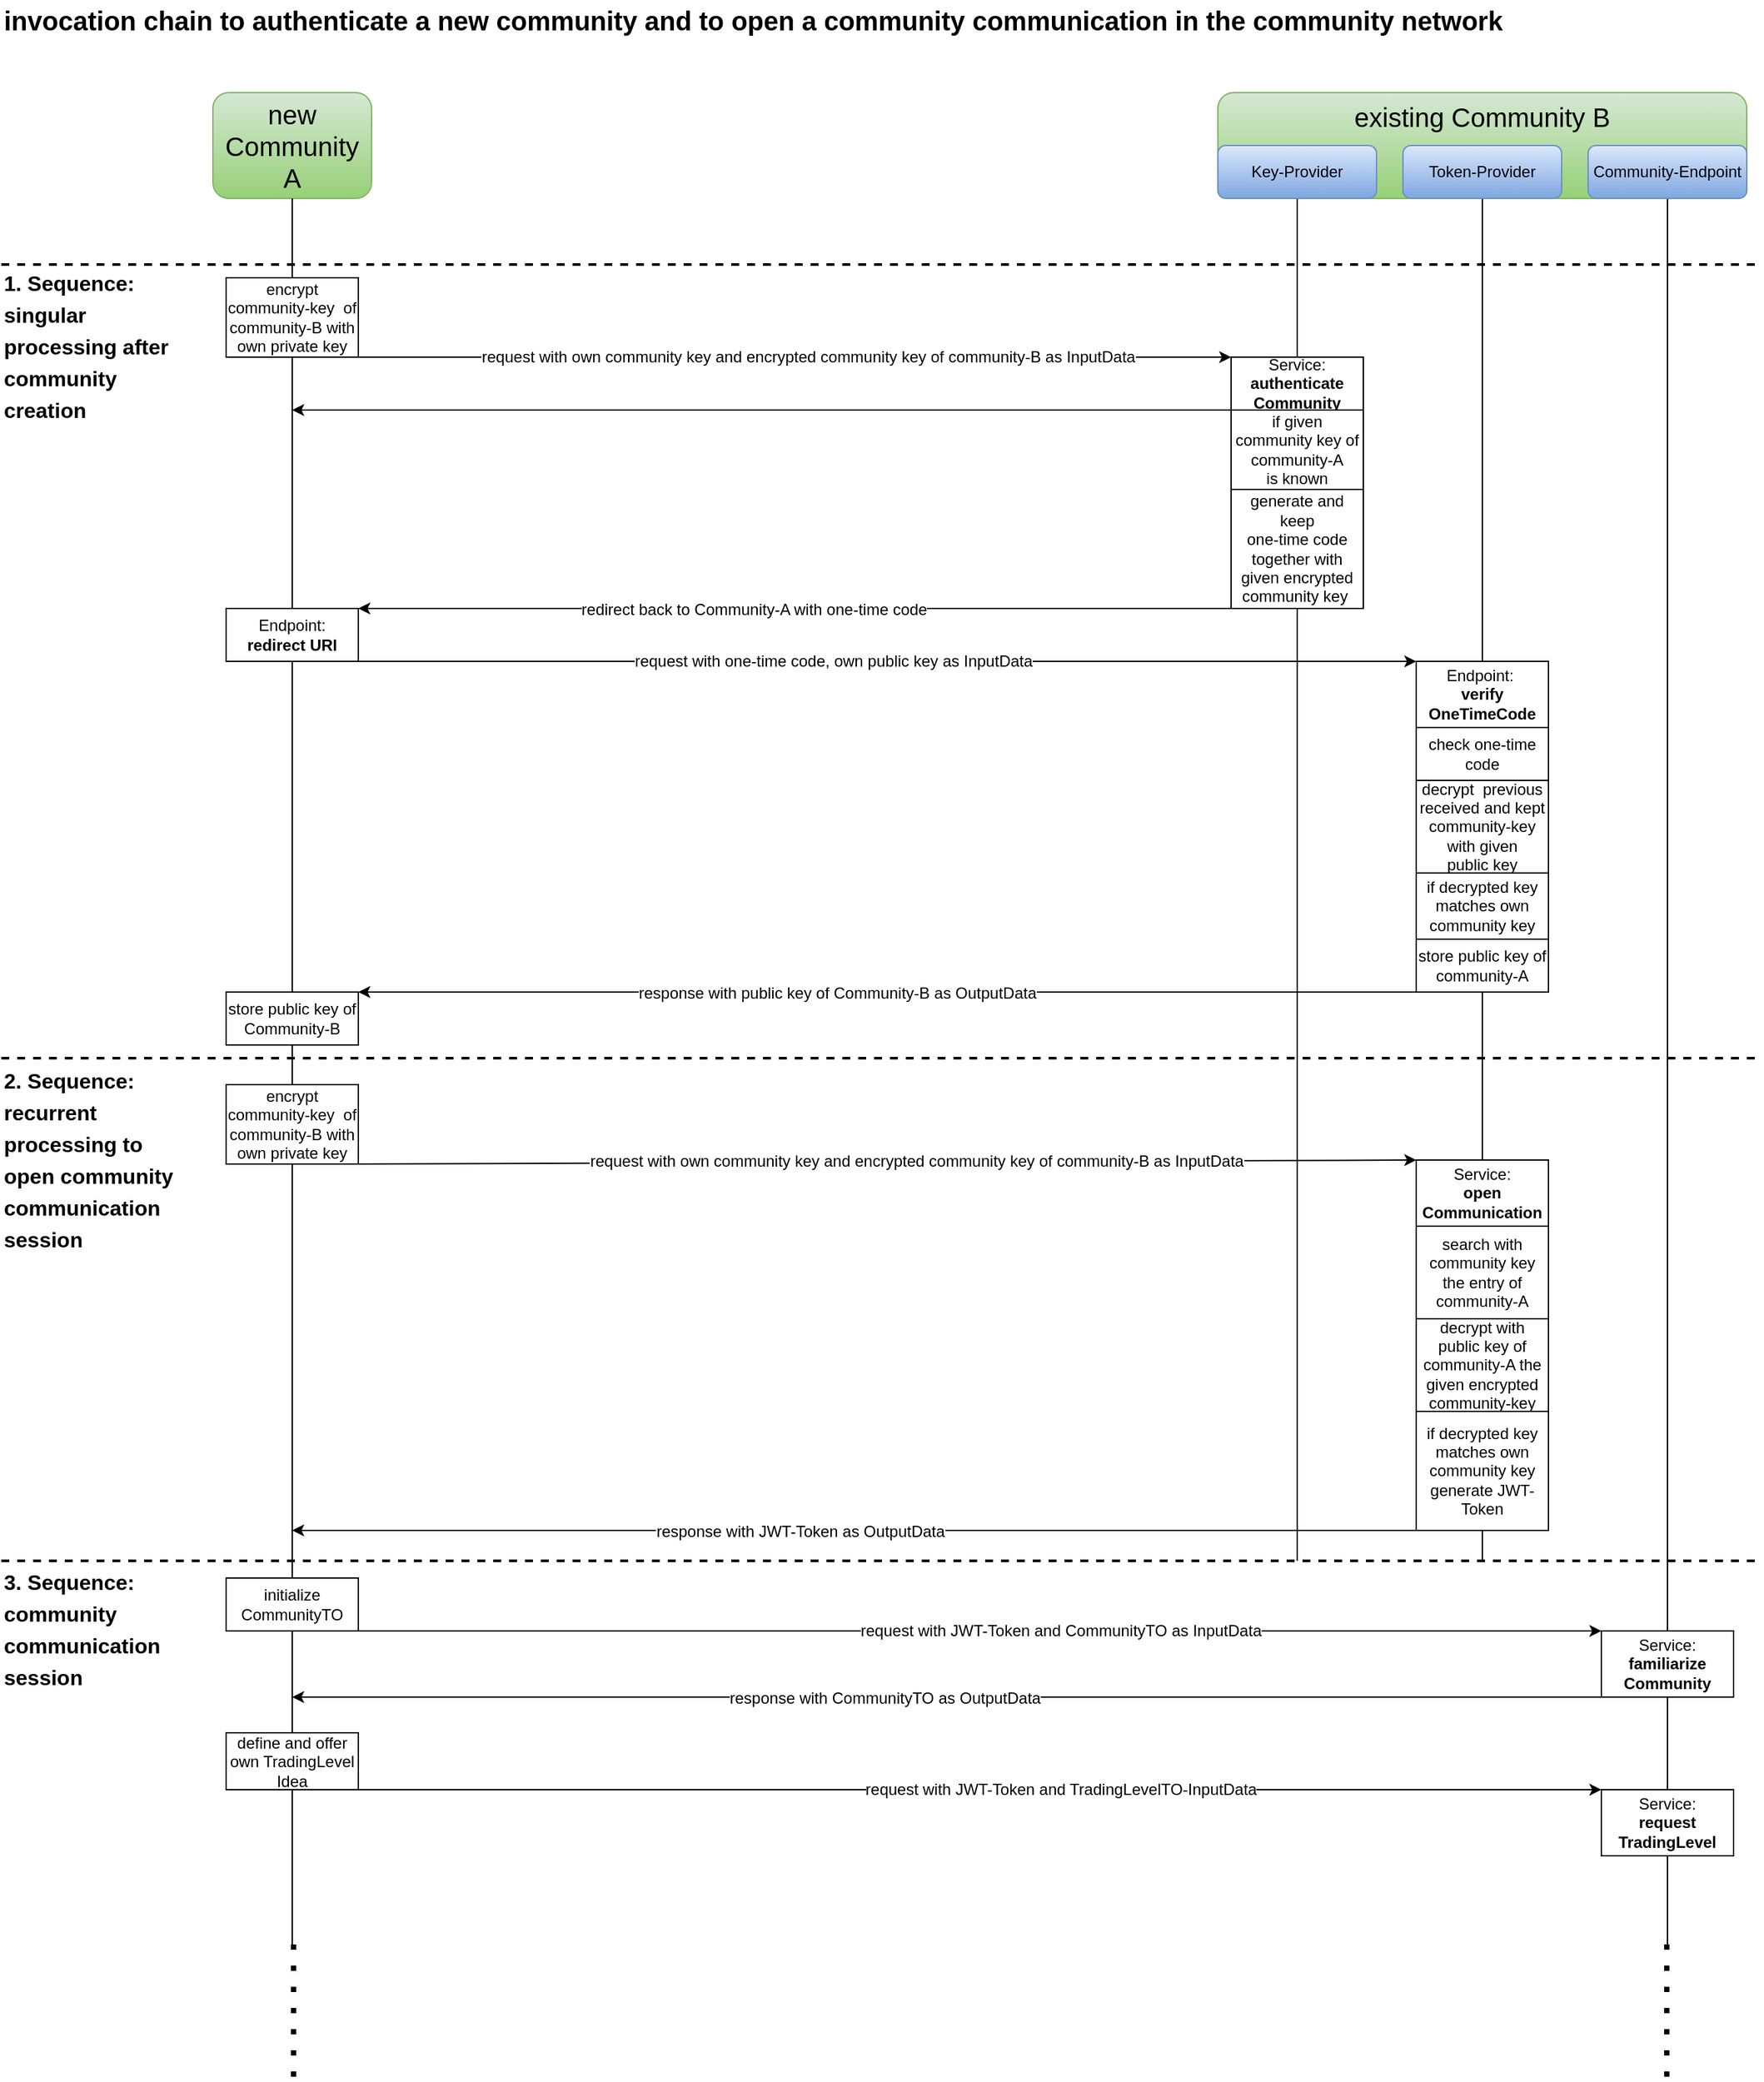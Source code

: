 <mxfile>
    <diagram id="ymh7Jh5NIHEcxBqobDAe" name="Seite-1">
        <mxGraphModel dx="1088" dy="800" grid="1" gridSize="10" guides="1" tooltips="1" connect="1" arrows="1" fold="1" page="1" pageScale="1" pageWidth="2336" pageHeight="1654" math="0" shadow="0">
            <root>
                <mxCell id="0"/>
                <mxCell id="1" parent="0"/>
                <mxCell id="30" value="" style="endArrow=none;html=1;fontSize=20;" parent="1" edge="1">
                    <mxGeometry width="50" height="50" relative="1" as="geometry">
                        <mxPoint x="260" y="1480" as="sourcePoint"/>
                        <mxPoint x="260" y="540" as="targetPoint"/>
                    </mxGeometry>
                </mxCell>
                <mxCell id="64" value="" style="endArrow=none;html=1;entryX=0.5;entryY=1;entryDx=0;entryDy=0;" parent="1" target="63" edge="1">
                    <mxGeometry width="50" height="50" relative="1" as="geometry">
                        <mxPoint x="1300" y="1480" as="sourcePoint"/>
                        <mxPoint x="1299.5" y="200" as="targetPoint"/>
                    </mxGeometry>
                </mxCell>
                <mxCell id="62" value="" style="endArrow=none;html=1;entryX=0.5;entryY=1;entryDx=0;entryDy=0;" parent="1" target="61" edge="1">
                    <mxGeometry width="50" height="50" relative="1" as="geometry">
                        <mxPoint x="1160" y="1190" as="sourcePoint"/>
                        <mxPoint x="890" y="380" as="targetPoint"/>
                    </mxGeometry>
                </mxCell>
                <mxCell id="2" value="invocation chain to authenticate a new community and to open a community communication in the community network" style="text;html=1;strokeColor=none;fillColor=none;align=left;verticalAlign=middle;whiteSpace=wrap;rounded=0;fontStyle=1;fontSize=20;" parent="1" vertex="1">
                    <mxGeometry x="40" y="10" width="1320" height="30" as="geometry"/>
                </mxCell>
                <mxCell id="3" value="new&lt;br&gt;Community A" style="rounded=1;whiteSpace=wrap;html=1;fontSize=20;fillColor=#d5e8d4;gradientColor=#97d077;strokeColor=#82b366;" parent="1" vertex="1">
                    <mxGeometry x="200" y="80" width="120" height="80" as="geometry"/>
                </mxCell>
                <mxCell id="4" value="existing Community B" style="rounded=1;whiteSpace=wrap;html=1;fontSize=20;fillColor=#d5e8d4;gradientColor=#97d077;strokeColor=#82b366;verticalAlign=top;" parent="1" vertex="1">
                    <mxGeometry x="960" y="80" width="400" height="80" as="geometry"/>
                </mxCell>
                <mxCell id="5" value="" style="endArrow=none;html=1;fontSize=20;entryX=0.5;entryY=1;entryDx=0;entryDy=0;startArrow=none;" parent="1" target="3" edge="1">
                    <mxGeometry width="50" height="50" relative="1" as="geometry">
                        <mxPoint x="260" y="541" as="sourcePoint"/>
                        <mxPoint x="730" y="460" as="targetPoint"/>
                    </mxGeometry>
                </mxCell>
                <mxCell id="6" value="" style="endArrow=none;html=1;fontSize=20;entryX=0.5;entryY=1;entryDx=0;entryDy=0;startArrow=none;" parent="1" source="8" target="60" edge="1">
                    <mxGeometry width="50" height="50" relative="1" as="geometry">
                        <mxPoint x="1019.5" y="1622" as="sourcePoint"/>
                        <mxPoint x="1019.5" y="200" as="targetPoint"/>
                    </mxGeometry>
                </mxCell>
                <mxCell id="7" value="encrypt community-key&amp;nbsp; of community-B with own private key" style="rounded=0;whiteSpace=wrap;html=1;fontSize=12;" parent="1" vertex="1">
                    <mxGeometry x="210" y="220" width="100" height="60" as="geometry"/>
                </mxCell>
                <mxCell id="9" value="" style="endArrow=classic;startArrow=none;html=1;fontSize=12;exitX=1;exitY=1;exitDx=0;exitDy=0;entryX=0;entryY=0;entryDx=0;entryDy=0;startFill=0;" parent="1" source="7" target="8" edge="1">
                    <mxGeometry width="50" height="50" relative="1" as="geometry">
                        <mxPoint x="310" y="300" as="sourcePoint"/>
                        <mxPoint x="730" y="450" as="targetPoint"/>
                    </mxGeometry>
                </mxCell>
                <mxCell id="10" value="request with own community key and encrypted community key of community-B as InputData" style="edgeLabel;html=1;align=center;verticalAlign=middle;resizable=0;points=[];fontSize=12;" parent="9" vertex="1" connectable="0">
                    <mxGeometry x="0.17" y="-1" relative="1" as="geometry">
                        <mxPoint x="-46" y="-1" as="offset"/>
                    </mxGeometry>
                </mxCell>
                <mxCell id="12" value="" style="endArrow=classic;html=1;fontSize=12;entryX=0;entryY=0;entryDx=0;entryDy=0;exitX=1;exitY=1;exitDx=0;exitDy=0;" parent="1" source="13" target="11" edge="1">
                    <mxGeometry width="50" height="50" relative="1" as="geometry">
                        <mxPoint x="260" y="1243" as="sourcePoint"/>
                        <mxPoint x="730" y="1353" as="targetPoint"/>
                    </mxGeometry>
                </mxCell>
                <mxCell id="14" value="request with JWT-Token and CommunityTO as InputData" style="edgeLabel;html=1;align=center;verticalAlign=middle;resizable=0;points=[];fontSize=12;" parent="12" vertex="1" connectable="0">
                    <mxGeometry x="0.13" relative="1" as="geometry">
                        <mxPoint as="offset"/>
                    </mxGeometry>
                </mxCell>
                <mxCell id="16" value="" style="endArrow=classic;html=1;fontSize=12;exitX=0;exitY=1;exitDx=0;exitDy=0;" parent="1" source="11" edge="1">
                    <mxGeometry width="50" height="50" relative="1" as="geometry">
                        <mxPoint x="680" y="1393" as="sourcePoint"/>
                        <mxPoint x="260" y="1293" as="targetPoint"/>
                    </mxGeometry>
                </mxCell>
                <mxCell id="17" value="response with CommunityTO as OutputData" style="edgeLabel;html=1;align=center;verticalAlign=middle;resizable=0;points=[];fontSize=12;" parent="16" vertex="1" connectable="0">
                    <mxGeometry x="0.096" y="1" relative="1" as="geometry">
                        <mxPoint as="offset"/>
                    </mxGeometry>
                </mxCell>
                <mxCell id="18" value="Service: &lt;br&gt;&lt;b&gt;request&lt;br&gt;TradingLevel&lt;/b&gt;" style="rounded=0;whiteSpace=wrap;html=1;fontSize=12;" parent="1" vertex="1">
                    <mxGeometry x="1250" y="1363" width="100" height="50" as="geometry"/>
                </mxCell>
                <mxCell id="20" value="" style="endArrow=classic;html=1;fontSize=12;entryX=0;entryY=0;entryDx=0;entryDy=0;exitX=1;exitY=1;exitDx=0;exitDy=0;" parent="1" target="18" edge="1">
                    <mxGeometry width="50" height="50" relative="1" as="geometry">
                        <mxPoint x="310" y="1363" as="sourcePoint"/>
                        <mxPoint x="970" y="1363" as="targetPoint"/>
                    </mxGeometry>
                </mxCell>
                <mxCell id="21" value="request with JWT-Token and TradingLevelTO-InputData" style="edgeLabel;html=1;align=center;verticalAlign=middle;resizable=0;points=[];fontSize=12;" parent="20" vertex="1" connectable="0">
                    <mxGeometry x="0.13" relative="1" as="geometry">
                        <mxPoint as="offset"/>
                    </mxGeometry>
                </mxCell>
                <mxCell id="8" value="Service:&lt;br&gt;&lt;b&gt;authenticate&lt;br&gt;Community&lt;/b&gt;" style="rounded=0;whiteSpace=wrap;html=1;fontSize=12;" parent="1" vertex="1">
                    <mxGeometry x="970" y="280" width="100" height="40" as="geometry"/>
                </mxCell>
                <mxCell id="26" value="" style="endArrow=none;html=1;fontSize=20;entryX=0.5;entryY=1;entryDx=0;entryDy=0;startArrow=none;" parent="1" target="8" edge="1">
                    <mxGeometry width="50" height="50" relative="1" as="geometry">
                        <mxPoint x="1020" y="1190" as="sourcePoint"/>
                        <mxPoint x="1019.5" y="220" as="targetPoint"/>
                    </mxGeometry>
                </mxCell>
                <mxCell id="27" value="if given community key of community-A&lt;br&gt;is known" style="rounded=0;whiteSpace=wrap;html=1;fontSize=12;" parent="1" vertex="1">
                    <mxGeometry x="970" y="320" width="100" height="60" as="geometry"/>
                </mxCell>
                <mxCell id="28" value="generate and keep&lt;br&gt;one-time code together with given encrypted community key&amp;nbsp;" style="rounded=0;whiteSpace=wrap;html=1;fontSize=12;" parent="1" vertex="1">
                    <mxGeometry x="970" y="380" width="100" height="90" as="geometry"/>
                </mxCell>
                <mxCell id="31" value="" style="endArrow=classic;html=1;fontSize=12;exitX=0;exitY=1;exitDx=0;exitDy=0;entryX=1;entryY=0;entryDx=0;entryDy=0;" parent="1" source="28" target="38" edge="1">
                    <mxGeometry width="50" height="50" relative="1" as="geometry">
                        <mxPoint x="970" y="521" as="sourcePoint"/>
                        <mxPoint x="310" y="490" as="targetPoint"/>
                    </mxGeometry>
                </mxCell>
                <mxCell id="32" value="redirect back to Community-A with one-time code" style="edgeLabel;html=1;align=center;verticalAlign=middle;resizable=0;points=[];fontSize=12;" parent="31" vertex="1" connectable="0">
                    <mxGeometry x="0.096" y="1" relative="1" as="geometry">
                        <mxPoint as="offset"/>
                    </mxGeometry>
                </mxCell>
                <mxCell id="33" value="" style="endArrow=classic;html=1;fontSize=12;exitX=0;exitY=1;exitDx=0;exitDy=0;" parent="1" source="8" edge="1">
                    <mxGeometry width="50" height="50" relative="1" as="geometry">
                        <mxPoint x="960" y="320" as="sourcePoint"/>
                        <mxPoint x="260" y="320" as="targetPoint"/>
                    </mxGeometry>
                </mxCell>
                <mxCell id="36" value="" style="endArrow=classic;html=1;fontSize=12;entryX=0;entryY=0;entryDx=0;entryDy=0;exitX=1;exitY=1;exitDx=0;exitDy=0;" parent="1" source="38" target="35" edge="1">
                    <mxGeometry width="50" height="50" relative="1" as="geometry">
                        <mxPoint x="310" y="601" as="sourcePoint"/>
                        <mxPoint x="730" y="691" as="targetPoint"/>
                    </mxGeometry>
                </mxCell>
                <mxCell id="37" value="request with one-time code, own public key as InputData" style="edgeLabel;html=1;align=center;verticalAlign=middle;resizable=0;points=[];fontSize=12;" parent="36" vertex="1" connectable="0">
                    <mxGeometry x="0.13" relative="1" as="geometry">
                        <mxPoint x="-93" as="offset"/>
                    </mxGeometry>
                </mxCell>
                <mxCell id="38" value="Endpoint:&lt;br&gt;&lt;b&gt;redirect URI&lt;/b&gt;" style="rounded=0;whiteSpace=wrap;html=1;fontSize=12;" parent="1" vertex="1">
                    <mxGeometry x="210" y="470" width="100" height="40" as="geometry"/>
                </mxCell>
                <mxCell id="11" value="Service: &lt;b&gt;familiarize&lt;br&gt;Community&lt;/b&gt;" style="rounded=0;whiteSpace=wrap;html=1;fontSize=12;" parent="1" vertex="1">
                    <mxGeometry x="1250" y="1243" width="100" height="50" as="geometry"/>
                </mxCell>
                <mxCell id="13" value="initialize CommunityTO" style="rounded=0;whiteSpace=wrap;html=1;fontSize=12;" parent="1" vertex="1">
                    <mxGeometry x="210" y="1203" width="100" height="40" as="geometry"/>
                </mxCell>
                <mxCell id="15" value="define and offer&lt;br&gt;own TradingLevel Idea" style="rounded=0;whiteSpace=wrap;html=1;fontSize=12;" parent="1" vertex="1">
                    <mxGeometry x="210" y="1320" width="100" height="43" as="geometry"/>
                </mxCell>
                <mxCell id="39" value="" style="endArrow=classic;html=1;fontSize=12;exitX=0;exitY=1;exitDx=0;exitDy=0;entryX=1;entryY=0;entryDx=0;entryDy=0;" parent="1" source="47" target="46" edge="1">
                    <mxGeometry width="50" height="50" relative="1" as="geometry">
                        <mxPoint x="960" y="861" as="sourcePoint"/>
                        <mxPoint x="260" y="831" as="targetPoint"/>
                    </mxGeometry>
                </mxCell>
                <mxCell id="40" value="response with public key of Community-B as OutputData" style="edgeLabel;html=1;align=center;verticalAlign=middle;resizable=0;points=[];fontSize=12;" parent="39" vertex="1" connectable="0">
                    <mxGeometry x="0.096" y="1" relative="1" as="geometry">
                        <mxPoint as="offset"/>
                    </mxGeometry>
                </mxCell>
                <mxCell id="42" value="decrypt&amp;nbsp; previous received and kept community-key with given &lt;br&gt;public key" style="rounded=0;whiteSpace=wrap;html=1;fontSize=12;" parent="1" vertex="1">
                    <mxGeometry x="1110" y="600" width="100" height="70" as="geometry"/>
                </mxCell>
                <mxCell id="43" value="" style="endArrow=none;html=1;fontSize=20;entryX=0.5;entryY=1;entryDx=0;entryDy=0;startArrow=none;" parent="1" source="44" target="42" edge="1">
                    <mxGeometry width="50" height="50" relative="1" as="geometry">
                        <mxPoint x="1160" y="1061" as="sourcePoint"/>
                        <mxPoint x="1160" y="391" as="targetPoint"/>
                    </mxGeometry>
                </mxCell>
                <mxCell id="44" value="&lt;span&gt;if decrypted key matches own community key&lt;/span&gt;" style="rounded=0;whiteSpace=wrap;html=1;fontSize=12;" parent="1" vertex="1">
                    <mxGeometry x="1110" y="670" width="100" height="50" as="geometry"/>
                </mxCell>
                <mxCell id="46" value="&lt;span&gt;store public key of Community-B&lt;/span&gt;" style="rounded=0;whiteSpace=wrap;html=1;fontSize=12;" parent="1" vertex="1">
                    <mxGeometry x="210" y="760" width="100" height="40" as="geometry"/>
                </mxCell>
                <mxCell id="47" value="store public key of community-A" style="rounded=0;whiteSpace=wrap;html=1;fontSize=12;" parent="1" vertex="1">
                    <mxGeometry x="1110" y="720" width="100" height="40" as="geometry"/>
                </mxCell>
                <mxCell id="35" value="Endpoint:&amp;nbsp;&lt;br&gt;&lt;b&gt;verify&lt;br&gt;OneTimeCode&lt;br&gt;&lt;/b&gt;" style="rounded=0;whiteSpace=wrap;html=1;fontSize=12;" parent="1" vertex="1">
                    <mxGeometry x="1110" y="510" width="100" height="50" as="geometry"/>
                </mxCell>
                <mxCell id="48" value="" style="endArrow=none;html=1;fontSize=20;entryX=0.5;entryY=1;entryDx=0;entryDy=0;startArrow=none;" parent="1" source="42" target="35" edge="1">
                    <mxGeometry width="50" height="50" relative="1" as="geometry">
                        <mxPoint x="1160" y="640" as="sourcePoint"/>
                        <mxPoint x="1160" y="320" as="targetPoint"/>
                    </mxGeometry>
                </mxCell>
                <mxCell id="41" value="check one-time code" style="rounded=0;whiteSpace=wrap;html=1;fontSize=12;" parent="1" vertex="1">
                    <mxGeometry x="1110" y="560" width="100" height="40" as="geometry"/>
                </mxCell>
                <mxCell id="49" value="&lt;span&gt;encrypt community-key&amp;nbsp; of community-B with own private key&lt;/span&gt;" style="rounded=0;whiteSpace=wrap;html=1;fontSize=12;" parent="1" vertex="1">
                    <mxGeometry x="210" y="830" width="100" height="60" as="geometry"/>
                </mxCell>
                <mxCell id="50" value="" style="endArrow=classic;startArrow=none;html=1;fontSize=12;exitX=1;exitY=1;exitDx=0;exitDy=0;entryX=0;entryY=0;entryDx=0;entryDy=0;startFill=0;" parent="1" target="52" edge="1">
                    <mxGeometry width="50" height="50" relative="1" as="geometry">
                        <mxPoint x="310" y="890" as="sourcePoint"/>
                        <mxPoint x="970" y="890" as="targetPoint"/>
                    </mxGeometry>
                </mxCell>
                <mxCell id="51" value="request with own community key and encrypted community key of community-B as InputData" style="edgeLabel;html=1;align=center;verticalAlign=middle;resizable=0;points=[];fontSize=12;" parent="50" vertex="1" connectable="0">
                    <mxGeometry x="0.17" y="-1" relative="1" as="geometry">
                        <mxPoint x="-46" y="-1" as="offset"/>
                    </mxGeometry>
                </mxCell>
                <mxCell id="52" value="Service: &lt;br&gt;&lt;b&gt;open Communication&lt;/b&gt;" style="rounded=0;whiteSpace=wrap;html=1;fontSize=12;" parent="1" vertex="1">
                    <mxGeometry x="1110" y="887" width="100" height="50" as="geometry"/>
                </mxCell>
                <mxCell id="53" value="" style="endArrow=none;html=1;fontSize=20;entryX=0.5;entryY=1;entryDx=0;entryDy=0;startArrow=none;" parent="1" source="18" target="11" edge="1">
                    <mxGeometry width="50" height="50" relative="1" as="geometry">
                        <mxPoint x="1300" y="1213" as="sourcePoint"/>
                        <mxPoint x="1300" y="1072" as="targetPoint"/>
                    </mxGeometry>
                </mxCell>
                <mxCell id="54" value="" style="endArrow=none;dashed=1;html=1;strokeWidth=2;" parent="1" edge="1">
                    <mxGeometry width="50" height="50" relative="1" as="geometry">
                        <mxPoint x="40" y="810" as="sourcePoint"/>
                        <mxPoint x="1370" y="810" as="targetPoint"/>
                    </mxGeometry>
                </mxCell>
                <mxCell id="55" value="" style="endArrow=classic;html=1;fontSize=12;exitX=0;exitY=1;exitDx=0;exitDy=0;" parent="1" source="59" edge="1">
                    <mxGeometry width="50" height="50" relative="1" as="geometry">
                        <mxPoint x="1110" y="1200" as="sourcePoint"/>
                        <mxPoint x="260" y="1167" as="targetPoint"/>
                    </mxGeometry>
                </mxCell>
                <mxCell id="56" value="response with JWT-Token as OutputData" style="edgeLabel;html=1;align=center;verticalAlign=middle;resizable=0;points=[];fontSize=12;" parent="55" vertex="1" connectable="0">
                    <mxGeometry x="0.096" y="1" relative="1" as="geometry">
                        <mxPoint as="offset"/>
                    </mxGeometry>
                </mxCell>
                <mxCell id="57" value="search with community key the entry of community-A" style="rounded=0;whiteSpace=wrap;html=1;fontSize=12;" parent="1" vertex="1">
                    <mxGeometry x="1110" y="937" width="100" height="70" as="geometry"/>
                </mxCell>
                <mxCell id="58" value="decrypt with public key of community-A the given encrypted community-key" style="rounded=0;whiteSpace=wrap;html=1;fontSize=12;" parent="1" vertex="1">
                    <mxGeometry x="1110" y="1007" width="100" height="70" as="geometry"/>
                </mxCell>
                <mxCell id="59" value="&lt;span&gt;if decrypted key matches own community key generate JWT-Token&lt;/span&gt;" style="rounded=0;whiteSpace=wrap;html=1;fontSize=12;" parent="1" vertex="1">
                    <mxGeometry x="1110" y="1077" width="100" height="90" as="geometry"/>
                </mxCell>
                <mxCell id="60" value="Key-Provider" style="rounded=1;whiteSpace=wrap;html=1;fillColor=#dae8fc;gradientColor=#7ea6e0;strokeColor=#6c8ebf;" parent="1" vertex="1">
                    <mxGeometry x="960" y="120" width="120" height="40" as="geometry"/>
                </mxCell>
                <mxCell id="61" value="Token-Provider" style="rounded=1;whiteSpace=wrap;html=1;fillColor=#dae8fc;gradientColor=#7ea6e0;strokeColor=#6c8ebf;" parent="1" vertex="1">
                    <mxGeometry x="1100" y="120" width="120" height="40" as="geometry"/>
                </mxCell>
                <mxCell id="63" value="Community-Endpoint" style="rounded=1;whiteSpace=wrap;html=1;fillColor=#dae8fc;gradientColor=#7ea6e0;strokeColor=#6c8ebf;" parent="1" vertex="1">
                    <mxGeometry x="1240" y="120" width="120" height="40" as="geometry"/>
                </mxCell>
                <mxCell id="65" value="" style="endArrow=none;dashed=1;html=1;strokeWidth=2;" parent="1" edge="1">
                    <mxGeometry width="50" height="50" relative="1" as="geometry">
                        <mxPoint x="40.0" y="210.0" as="sourcePoint"/>
                        <mxPoint x="1370" y="210.0" as="targetPoint"/>
                    </mxGeometry>
                </mxCell>
                <mxCell id="66" value="&lt;font style=&quot;font-size: 16px&quot;&gt;1. Sequence:&lt;br&gt;singular processing after community creation&lt;/font&gt;" style="text;html=1;strokeColor=none;fillColor=none;align=left;verticalAlign=middle;whiteSpace=wrap;rounded=0;fontStyle=1;fontSize=20;" parent="1" vertex="1">
                    <mxGeometry x="40" y="210" width="140" height="120" as="geometry"/>
                </mxCell>
                <mxCell id="67" value="&lt;font style=&quot;font-size: 16px&quot;&gt;2. Sequence:&lt;br&gt;recurrent processing to open community communication session&lt;/font&gt;" style="text;html=1;strokeColor=none;fillColor=none;align=left;verticalAlign=middle;whiteSpace=wrap;rounded=0;fontStyle=1;fontSize=20;" parent="1" vertex="1">
                    <mxGeometry x="40" y="810" width="140" height="150" as="geometry"/>
                </mxCell>
                <mxCell id="68" value="" style="endArrow=none;dashed=1;html=1;strokeWidth=2;" parent="1" edge="1">
                    <mxGeometry width="50" height="50" relative="1" as="geometry">
                        <mxPoint x="40" y="1190" as="sourcePoint"/>
                        <mxPoint x="1370" y="1190" as="targetPoint"/>
                    </mxGeometry>
                </mxCell>
                <mxCell id="69" value="&lt;font style=&quot;font-size: 16px&quot;&gt;3. Sequence:&lt;br&gt;community communication session&lt;/font&gt;" style="text;html=1;strokeColor=none;fillColor=none;align=left;verticalAlign=middle;whiteSpace=wrap;rounded=0;fontStyle=1;fontSize=20;" parent="1" vertex="1">
                    <mxGeometry x="40" y="1190" width="140" height="100" as="geometry"/>
                </mxCell>
                <mxCell id="70" value="" style="endArrow=none;dashed=1;html=1;dashPattern=1 3;strokeWidth=4;" edge="1" parent="1">
                    <mxGeometry width="50" height="50" relative="1" as="geometry">
                        <mxPoint x="261" y="1580" as="sourcePoint"/>
                        <mxPoint x="261" y="1480" as="targetPoint"/>
                    </mxGeometry>
                </mxCell>
                <mxCell id="71" value="" style="endArrow=none;dashed=1;html=1;dashPattern=1 3;strokeWidth=4;" edge="1" parent="1">
                    <mxGeometry width="50" height="50" relative="1" as="geometry">
                        <mxPoint x="1299.5" y="1580" as="sourcePoint"/>
                        <mxPoint x="1299.5" y="1480" as="targetPoint"/>
                    </mxGeometry>
                </mxCell>
            </root>
        </mxGraphModel>
    </diagram>
</mxfile>